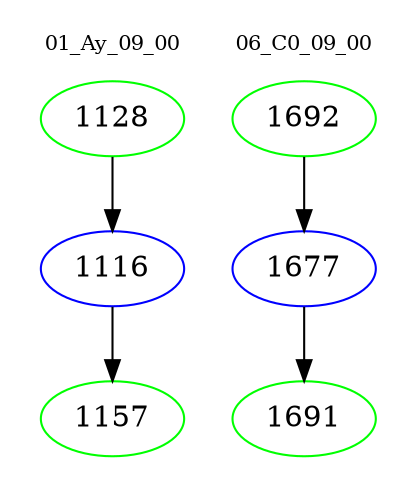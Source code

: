digraph{
subgraph cluster_0 {
color = white
label = "01_Ay_09_00";
fontsize=10;
T0_1128 [label="1128", color="green"]
T0_1128 -> T0_1116 [color="black"]
T0_1116 [label="1116", color="blue"]
T0_1116 -> T0_1157 [color="black"]
T0_1157 [label="1157", color="green"]
}
subgraph cluster_1 {
color = white
label = "06_C0_09_00";
fontsize=10;
T1_1692 [label="1692", color="green"]
T1_1692 -> T1_1677 [color="black"]
T1_1677 [label="1677", color="blue"]
T1_1677 -> T1_1691 [color="black"]
T1_1691 [label="1691", color="green"]
}
}

